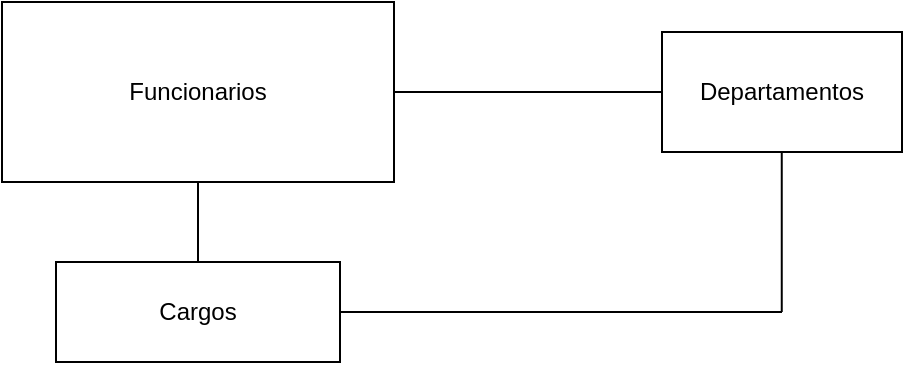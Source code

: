 <mxfile version="17.1.3" type="github"><diagram id="5e9pFtbeVpfqY9gcgnI9" name="Page-1"><mxGraphModel dx="652" dy="1747" grid="1" gridSize="10" guides="1" tooltips="1" connect="1" arrows="1" fold="1" page="1" pageScale="1" pageWidth="827" pageHeight="1169" math="0" shadow="0"><root><mxCell id="0"/><mxCell id="1" parent="0"/><mxCell id="cMNrE-TOFH_2MjUQXnrl-9" value="Funcionarios" style="rounded=0;whiteSpace=wrap;html=1;" vertex="1" parent="1"><mxGeometry x="310" y="-570" width="196" height="90" as="geometry"/></mxCell><mxCell id="cMNrE-TOFH_2MjUQXnrl-10" value="Cargos" style="rounded=0;whiteSpace=wrap;html=1;" vertex="1" parent="1"><mxGeometry x="337" y="-440" width="142" height="50" as="geometry"/></mxCell><mxCell id="cMNrE-TOFH_2MjUQXnrl-11" value="" style="endArrow=none;html=1;rounded=0;entryX=0.5;entryY=1;entryDx=0;entryDy=0;exitX=0.5;exitY=0;exitDx=0;exitDy=0;" edge="1" parent="1" source="cMNrE-TOFH_2MjUQXnrl-10" target="cMNrE-TOFH_2MjUQXnrl-9"><mxGeometry width="50" height="50" relative="1" as="geometry"><mxPoint x="400" y="-250" as="sourcePoint"/><mxPoint x="450" y="-300" as="targetPoint"/></mxGeometry></mxCell><mxCell id="cMNrE-TOFH_2MjUQXnrl-12" value="Departamentos" style="rounded=0;whiteSpace=wrap;html=1;" vertex="1" parent="1"><mxGeometry x="640" y="-555" width="120" height="60" as="geometry"/></mxCell><mxCell id="cMNrE-TOFH_2MjUQXnrl-14" value="" style="endArrow=none;html=1;rounded=0;entryX=1;entryY=0.5;entryDx=0;entryDy=0;exitX=0;exitY=0.5;exitDx=0;exitDy=0;" edge="1" parent="1" source="cMNrE-TOFH_2MjUQXnrl-12" target="cMNrE-TOFH_2MjUQXnrl-9"><mxGeometry width="50" height="50" relative="1" as="geometry"><mxPoint x="400" y="-250" as="sourcePoint"/><mxPoint x="450" y="-300" as="targetPoint"/></mxGeometry></mxCell><mxCell id="cMNrE-TOFH_2MjUQXnrl-15" value="" style="endArrow=none;html=1;rounded=0;entryX=1;entryY=0.5;entryDx=0;entryDy=0;" edge="1" parent="1" target="cMNrE-TOFH_2MjUQXnrl-10"><mxGeometry width="50" height="50" relative="1" as="geometry"><mxPoint x="700" y="-415" as="sourcePoint"/><mxPoint x="590" y="-300" as="targetPoint"/></mxGeometry></mxCell><mxCell id="cMNrE-TOFH_2MjUQXnrl-16" value="" style="endArrow=none;html=1;rounded=0;" edge="1" parent="1"><mxGeometry width="50" height="50" relative="1" as="geometry"><mxPoint x="699.88" y="-415" as="sourcePoint"/><mxPoint x="699.88" y="-495" as="targetPoint"/><Array as="points"/></mxGeometry></mxCell></root></mxGraphModel></diagram></mxfile>